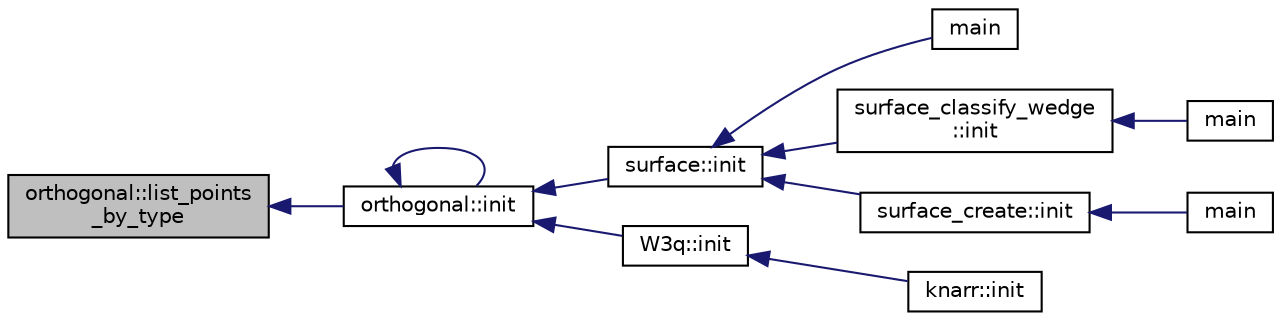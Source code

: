 digraph "orthogonal::list_points_by_type"
{
  edge [fontname="Helvetica",fontsize="10",labelfontname="Helvetica",labelfontsize="10"];
  node [fontname="Helvetica",fontsize="10",shape=record];
  rankdir="LR";
  Node11641 [label="orthogonal::list_points\l_by_type",height=0.2,width=0.4,color="black", fillcolor="grey75", style="filled", fontcolor="black"];
  Node11641 -> Node11642 [dir="back",color="midnightblue",fontsize="10",style="solid",fontname="Helvetica"];
  Node11642 [label="orthogonal::init",height=0.2,width=0.4,color="black", fillcolor="white", style="filled",URL="$d7/daa/classorthogonal.html#a8bd53ba30f34ac50889503f0f3ef6deb"];
  Node11642 -> Node11642 [dir="back",color="midnightblue",fontsize="10",style="solid",fontname="Helvetica"];
  Node11642 -> Node11643 [dir="back",color="midnightblue",fontsize="10",style="solid",fontname="Helvetica"];
  Node11643 [label="surface::init",height=0.2,width=0.4,color="black", fillcolor="white", style="filled",URL="$d5/d88/classsurface.html#a90570b0ca6ab02988159f2c40cb27308"];
  Node11643 -> Node11644 [dir="back",color="midnightblue",fontsize="10",style="solid",fontname="Helvetica"];
  Node11644 [label="main",height=0.2,width=0.4,color="black", fillcolor="white", style="filled",URL="$d6/dc3/arc__lifting__main_8_c.html#a217dbf8b442f20279ea00b898af96f52"];
  Node11643 -> Node11645 [dir="back",color="midnightblue",fontsize="10",style="solid",fontname="Helvetica"];
  Node11645 [label="surface_classify_wedge\l::init",height=0.2,width=0.4,color="black", fillcolor="white", style="filled",URL="$d7/d5c/classsurface__classify__wedge.html#a43302106663b307aa8274a5112a7010a"];
  Node11645 -> Node11646 [dir="back",color="midnightblue",fontsize="10",style="solid",fontname="Helvetica"];
  Node11646 [label="main",height=0.2,width=0.4,color="black", fillcolor="white", style="filled",URL="$df/df8/surface__classify_8_c.html#a217dbf8b442f20279ea00b898af96f52"];
  Node11643 -> Node11647 [dir="back",color="midnightblue",fontsize="10",style="solid",fontname="Helvetica"];
  Node11647 [label="surface_create::init",height=0.2,width=0.4,color="black", fillcolor="white", style="filled",URL="$de/da4/classsurface__create.html#ab0db5c12825f778e3caf8aa4da02eb06"];
  Node11647 -> Node11648 [dir="back",color="midnightblue",fontsize="10",style="solid",fontname="Helvetica"];
  Node11648 [label="main",height=0.2,width=0.4,color="black", fillcolor="white", style="filled",URL="$d2/dfa/create__surface__main_8_c.html#a217dbf8b442f20279ea00b898af96f52"];
  Node11642 -> Node11649 [dir="back",color="midnightblue",fontsize="10",style="solid",fontname="Helvetica"];
  Node11649 [label="W3q::init",height=0.2,width=0.4,color="black", fillcolor="white", style="filled",URL="$de/d2c/class_w3q.html#a215fe070895a4915537fcb1bfba4f777"];
  Node11649 -> Node11650 [dir="back",color="midnightblue",fontsize="10",style="solid",fontname="Helvetica"];
  Node11650 [label="knarr::init",height=0.2,width=0.4,color="black", fillcolor="white", style="filled",URL="$d7/de5/classknarr.html#a1e25f28aeec8f316cc0ce81eb89e670e"];
}
